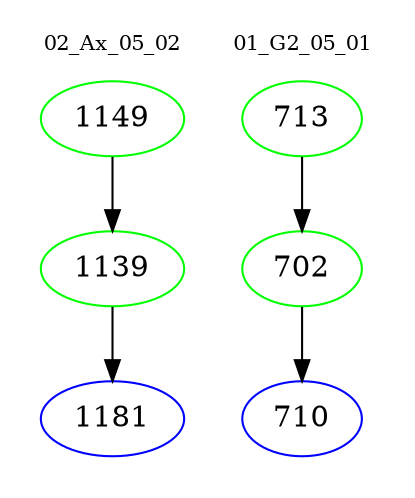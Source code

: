 digraph{
subgraph cluster_0 {
color = white
label = "02_Ax_05_02";
fontsize=10;
T0_1149 [label="1149", color="green"]
T0_1149 -> T0_1139 [color="black"]
T0_1139 [label="1139", color="green"]
T0_1139 -> T0_1181 [color="black"]
T0_1181 [label="1181", color="blue"]
}
subgraph cluster_1 {
color = white
label = "01_G2_05_01";
fontsize=10;
T1_713 [label="713", color="green"]
T1_713 -> T1_702 [color="black"]
T1_702 [label="702", color="green"]
T1_702 -> T1_710 [color="black"]
T1_710 [label="710", color="blue"]
}
}

